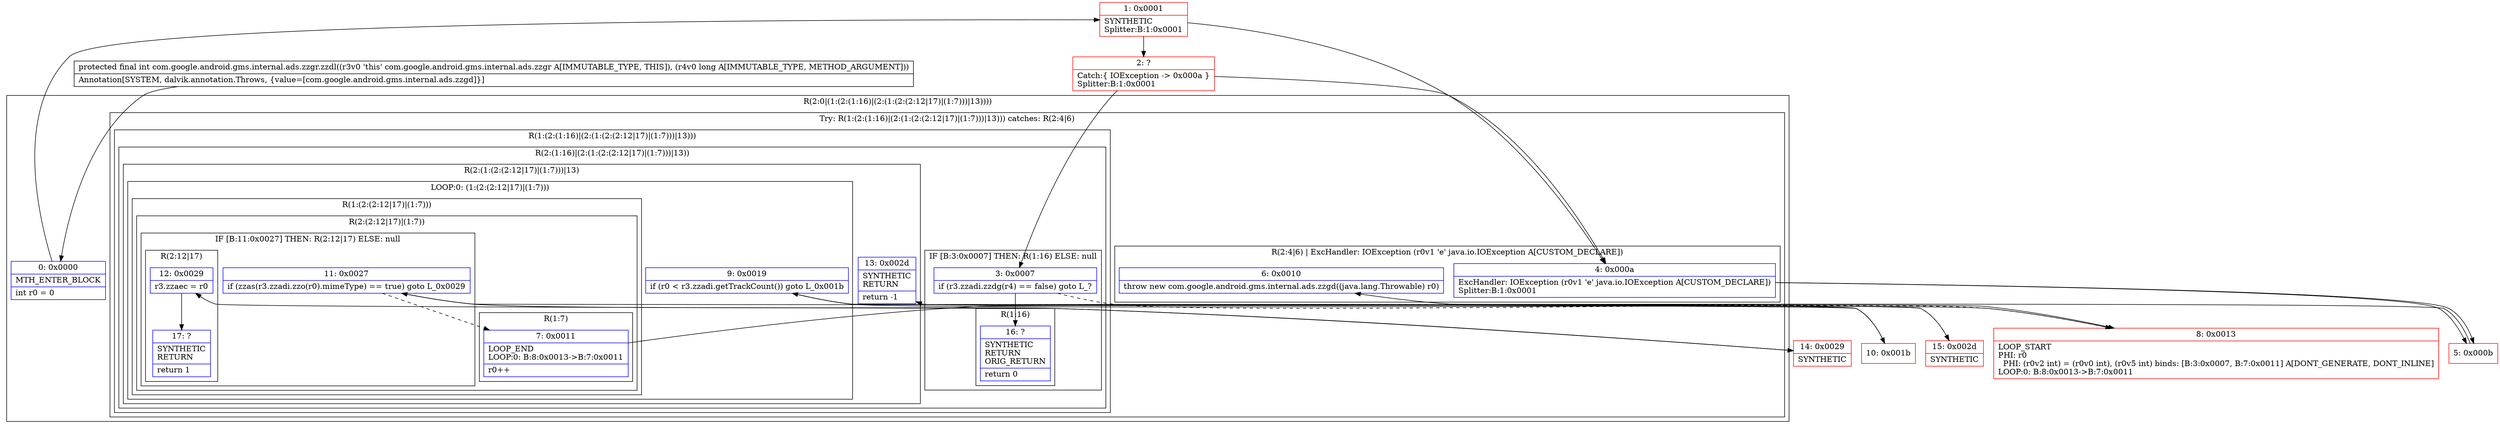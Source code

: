 digraph "CFG forcom.google.android.gms.internal.ads.zzgr.zzdl(J)I" {
subgraph cluster_Region_1723540729 {
label = "R(2:0|(1:(2:(1:16)|(2:(1:(2:(2:12|17)|(1:7)))|13))))";
node [shape=record,color=blue];
Node_0 [shape=record,label="{0\:\ 0x0000|MTH_ENTER_BLOCK\l|int r0 = 0\l}"];
subgraph cluster_TryCatchRegion_1442332885 {
label = "Try: R(1:(2:(1:16)|(2:(1:(2:(2:12|17)|(1:7)))|13))) catches: R(2:4|6)";
node [shape=record,color=blue];
subgraph cluster_Region_206019338 {
label = "R(1:(2:(1:16)|(2:(1:(2:(2:12|17)|(1:7)))|13)))";
node [shape=record,color=blue];
subgraph cluster_Region_560656113 {
label = "R(2:(1:16)|(2:(1:(2:(2:12|17)|(1:7)))|13))";
node [shape=record,color=blue];
subgraph cluster_IfRegion_1318475388 {
label = "IF [B:3:0x0007] THEN: R(1:16) ELSE: null";
node [shape=record,color=blue];
Node_3 [shape=record,label="{3\:\ 0x0007|if (r3.zzadi.zzdg(r4) == false) goto L_?\l}"];
subgraph cluster_Region_1509906835 {
label = "R(1:16)";
node [shape=record,color=blue];
Node_16 [shape=record,label="{16\:\ ?|SYNTHETIC\lRETURN\lORIG_RETURN\l|return 0\l}"];
}
}
subgraph cluster_Region_1775240813 {
label = "R(2:(1:(2:(2:12|17)|(1:7)))|13)";
node [shape=record,color=blue];
subgraph cluster_LoopRegion_2111030451 {
label = "LOOP:0: (1:(2:(2:12|17)|(1:7)))";
node [shape=record,color=blue];
Node_9 [shape=record,label="{9\:\ 0x0019|if (r0 \< r3.zzadi.getTrackCount()) goto L_0x001b\l}"];
subgraph cluster_Region_532373696 {
label = "R(1:(2:(2:12|17)|(1:7)))";
node [shape=record,color=blue];
subgraph cluster_Region_1675813117 {
label = "R(2:(2:12|17)|(1:7))";
node [shape=record,color=blue];
subgraph cluster_IfRegion_2072130323 {
label = "IF [B:11:0x0027] THEN: R(2:12|17) ELSE: null";
node [shape=record,color=blue];
Node_11 [shape=record,label="{11\:\ 0x0027|if (zzas(r3.zzadi.zzo(r0).mimeType) == true) goto L_0x0029\l}"];
subgraph cluster_Region_1151421558 {
label = "R(2:12|17)";
node [shape=record,color=blue];
Node_12 [shape=record,label="{12\:\ 0x0029|r3.zzaec = r0\l}"];
Node_17 [shape=record,label="{17\:\ ?|SYNTHETIC\lRETURN\l|return 1\l}"];
}
}
subgraph cluster_Region_17071840 {
label = "R(1:7)";
node [shape=record,color=blue];
Node_7 [shape=record,label="{7\:\ 0x0011|LOOP_END\lLOOP:0: B:8:0x0013\-\>B:7:0x0011\l|r0++\l}"];
}
}
}
}
Node_13 [shape=record,label="{13\:\ 0x002d|SYNTHETIC\lRETURN\l|return \-1\l}"];
}
}
}
subgraph cluster_Region_1081216723 {
label = "R(2:4|6) | ExcHandler: IOException (r0v1 'e' java.io.IOException A[CUSTOM_DECLARE])\l";
node [shape=record,color=blue];
Node_4 [shape=record,label="{4\:\ 0x000a|ExcHandler: IOException (r0v1 'e' java.io.IOException A[CUSTOM_DECLARE])\lSplitter:B:1:0x0001\l}"];
Node_6 [shape=record,label="{6\:\ 0x0010|throw new com.google.android.gms.internal.ads.zzgd((java.lang.Throwable) r0)\l}"];
}
}
}
subgraph cluster_Region_1081216723 {
label = "R(2:4|6) | ExcHandler: IOException (r0v1 'e' java.io.IOException A[CUSTOM_DECLARE])\l";
node [shape=record,color=blue];
Node_4 [shape=record,label="{4\:\ 0x000a|ExcHandler: IOException (r0v1 'e' java.io.IOException A[CUSTOM_DECLARE])\lSplitter:B:1:0x0001\l}"];
Node_6 [shape=record,label="{6\:\ 0x0010|throw new com.google.android.gms.internal.ads.zzgd((java.lang.Throwable) r0)\l}"];
}
Node_1 [shape=record,color=red,label="{1\:\ 0x0001|SYNTHETIC\lSplitter:B:1:0x0001\l}"];
Node_2 [shape=record,color=red,label="{2\:\ ?|Catch:\{ IOException \-\> 0x000a \}\lSplitter:B:1:0x0001\l}"];
Node_5 [shape=record,color=red,label="{5\:\ 0x000b}"];
Node_8 [shape=record,color=red,label="{8\:\ 0x0013|LOOP_START\lPHI: r0 \l  PHI: (r0v2 int) = (r0v0 int), (r0v5 int) binds: [B:3:0x0007, B:7:0x0011] A[DONT_GENERATE, DONT_INLINE]\lLOOP:0: B:8:0x0013\-\>B:7:0x0011\l}"];
Node_10 [shape=record,color=red,label="{10\:\ 0x001b}"];
Node_14 [shape=record,color=red,label="{14\:\ 0x0029|SYNTHETIC\l}"];
Node_15 [shape=record,color=red,label="{15\:\ 0x002d|SYNTHETIC\l}"];
MethodNode[shape=record,label="{protected final int com.google.android.gms.internal.ads.zzgr.zzdl((r3v0 'this' com.google.android.gms.internal.ads.zzgr A[IMMUTABLE_TYPE, THIS]), (r4v0 long A[IMMUTABLE_TYPE, METHOD_ARGUMENT]))  | Annotation[SYSTEM, dalvik.annotation.Throws, \{value=[com.google.android.gms.internal.ads.zzgd]\}]\l}"];
MethodNode -> Node_0;
Node_0 -> Node_1;
Node_3 -> Node_8[style=dashed];
Node_3 -> Node_16;
Node_9 -> Node_10;
Node_9 -> Node_15[style=dashed];
Node_11 -> Node_7[style=dashed];
Node_11 -> Node_14;
Node_12 -> Node_17;
Node_7 -> Node_8;
Node_4 -> Node_5;
Node_4 -> Node_5;
Node_1 -> Node_2;
Node_1 -> Node_4;
Node_2 -> Node_4;
Node_2 -> Node_3;
Node_5 -> Node_6;
Node_8 -> Node_9;
Node_10 -> Node_11;
Node_14 -> Node_12;
Node_15 -> Node_13;
}

